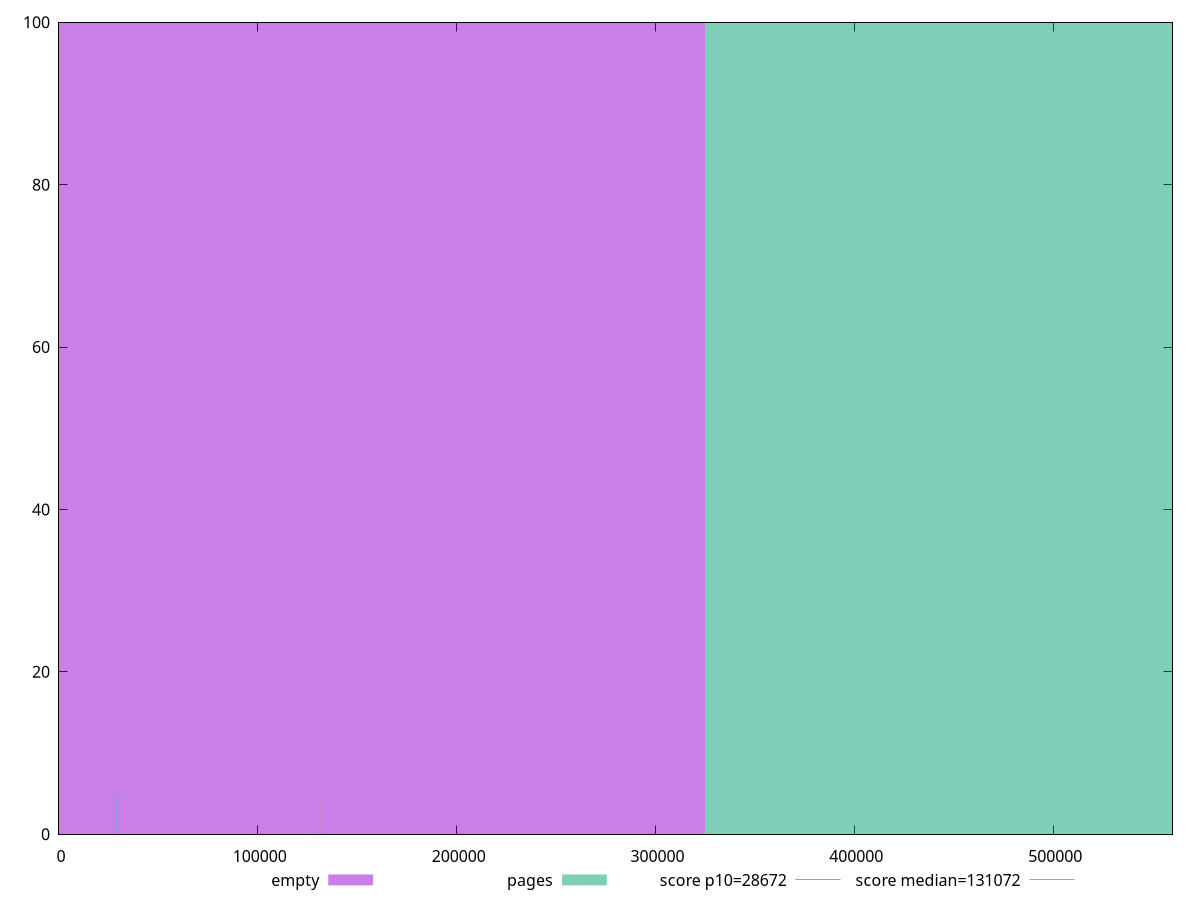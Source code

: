reset

$empty <<EOF
0 100
EOF

$pages <<EOF
650016.8372399873 100
EOF

set key outside below
set boxwidth 650016.8372399873
set xrange [0:559995.1029763501]
set yrange [0:100]
set style fill transparent solid 0.5 noborder

set parametric
set terminal svg size 640, 500 enhanced background rgb 'white'
set output "report_00007_2020-12-11T15:55:29.892Z/uses-long-cache-ttl/comparison/histogram/0_vs_1.svg"

plot $empty title "empty" with boxes, \
     $pages title "pages" with boxes, \
     28672,t title "score p10=28672", \
     131072,t title "score median=131072"

reset
